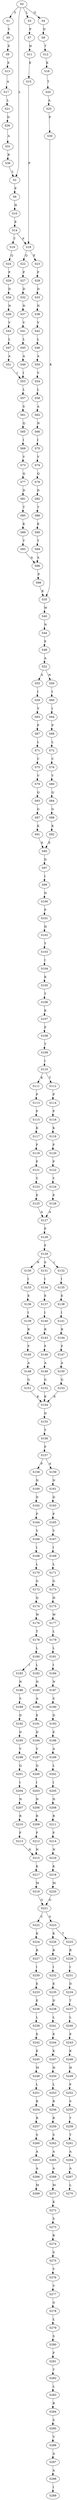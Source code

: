 strict digraph  {
	S0 -> S1 [ label = S ];
	S0 -> S2 [ label = L ];
	S0 -> S3 [ label = L ];
	S0 -> S4 [ label = Q ];
	S1 -> S5 [ label = Y ];
	S2 -> S6 [ label = P ];
	S3 -> S7 [ label = P ];
	S4 -> S8 [ label = D ];
	S5 -> S9 [ label = E ];
	S6 -> S10 [ label = H ];
	S7 -> S11 [ label = H ];
	S8 -> S12 [ label = T ];
	S9 -> S13 [ label = E ];
	S10 -> S14 [ label = E ];
	S11 -> S15 [ label = E ];
	S12 -> S16 [ label = K ];
	S13 -> S17 [ label = A ];
	S14 -> S18 [ label = P ];
	S14 -> S19 [ label = T ];
	S15 -> S18 [ label = P ];
	S16 -> S20 [ label = T ];
	S17 -> S21 [ label = L ];
	S18 -> S22 [ label = Q ];
	S18 -> S23 [ label = E ];
	S19 -> S24 [ label = Q ];
	S20 -> S25 [ label = A ];
	S21 -> S26 [ label = D ];
	S22 -> S27 [ label = P ];
	S23 -> S28 [ label = P ];
	S24 -> S29 [ label = P ];
	S25 -> S30 [ label = P ];
	S26 -> S31 [ label = A ];
	S27 -> S32 [ label = D ];
	S28 -> S33 [ label = D ];
	S29 -> S34 [ label = D ];
	S30 -> S35 [ label = K ];
	S31 -> S36 [ label = R ];
	S32 -> S37 [ label = N ];
	S33 -> S38 [ label = N ];
	S34 -> S39 [ label = N ];
	S35 -> S40 [ label = W ];
	S36 -> S2 [ label = L ];
	S37 -> S41 [ label = V ];
	S38 -> S42 [ label = V ];
	S39 -> S43 [ label = V ];
	S40 -> S44 [ label = N ];
	S41 -> S45 [ label = L ];
	S42 -> S46 [ label = L ];
	S43 -> S47 [ label = L ];
	S44 -> S48 [ label = E ];
	S45 -> S49 [ label = A ];
	S46 -> S50 [ label = A ];
	S47 -> S51 [ label = A ];
	S48 -> S52 [ label = A ];
	S49 -> S53 [ label = I ];
	S50 -> S54 [ label = V ];
	S51 -> S53 [ label = I ];
	S52 -> S55 [ label = S ];
	S52 -> S56 [ label = N ];
	S53 -> S57 [ label = L ];
	S54 -> S58 [ label = L ];
	S55 -> S59 [ label = I ];
	S56 -> S60 [ label = I ];
	S57 -> S61 [ label = S ];
	S58 -> S62 [ label = A ];
	S59 -> S63 [ label = V ];
	S60 -> S64 [ label = I ];
	S61 -> S65 [ label = Q ];
	S62 -> S66 [ label = N ];
	S63 -> S67 [ label = P ];
	S64 -> S68 [ label = P ];
	S65 -> S69 [ label = I ];
	S66 -> S70 [ label = I ];
	S67 -> S71 [ label = L ];
	S68 -> S72 [ label = L ];
	S69 -> S73 [ label = V ];
	S70 -> S74 [ label = V ];
	S71 -> S75 [ label = C ];
	S72 -> S76 [ label = C ];
	S73 -> S77 [ label = Q ];
	S74 -> S78 [ label = Q ];
	S75 -> S79 [ label = V ];
	S76 -> S80 [ label = V ];
	S77 -> S81 [ label = D ];
	S78 -> S82 [ label = D ];
	S79 -> S83 [ label = Q ];
	S80 -> S84 [ label = Q ];
	S81 -> S85 [ label = T ];
	S82 -> S86 [ label = T ];
	S83 -> S87 [ label = G ];
	S84 -> S88 [ label = G ];
	S85 -> S89 [ label = K ];
	S86 -> S90 [ label = K ];
	S87 -> S91 [ label = K ];
	S88 -> S92 [ label = K ];
	S89 -> S93 [ label = T ];
	S90 -> S94 [ label = T ];
	S91 -> S95 [ label = E ];
	S92 -> S95 [ label = E ];
	S93 -> S96 [ label = A ];
	S94 -> S96 [ label = A ];
	S95 -> S97 [ label = D ];
	S96 -> S98 [ label = P ];
	S97 -> S99 [ label = I ];
	S98 -> S35 [ label = K ];
	S99 -> S100 [ label = N ];
	S100 -> S101 [ label = P ];
	S101 -> S102 [ label = H ];
	S102 -> S103 [ label = Y ];
	S103 -> S104 [ label = I ];
	S104 -> S105 [ label = K ];
	S105 -> S106 [ label = T ];
	S106 -> S107 [ label = K ];
	S107 -> S108 [ label = F ];
	S108 -> S109 [ label = T ];
	S109 -> S110 [ label = I ];
	S110 -> S111 [ label = K ];
	S110 -> S112 [ label = T ];
	S111 -> S113 [ label = P ];
	S112 -> S114 [ label = P ];
	S113 -> S115 [ label = P ];
	S114 -> S116 [ label = P ];
	S115 -> S117 [ label = K ];
	S116 -> S118 [ label = K ];
	S117 -> S119 [ label = F ];
	S118 -> S120 [ label = F ];
	S119 -> S121 [ label = P ];
	S120 -> S122 [ label = P ];
	S121 -> S123 [ label = Y ];
	S122 -> S124 [ label = Y ];
	S123 -> S125 [ label = E ];
	S124 -> S126 [ label = E ];
	S125 -> S127 [ label = A ];
	S126 -> S127 [ label = A ];
	S127 -> S128 [ label = P ];
	S128 -> S129 [ label = F ];
	S129 -> S130 [ label = N ];
	S129 -> S131 [ label = S ];
	S129 -> S132 [ label = I ];
	S130 -> S133 [ label = I ];
	S131 -> S134 [ label = I ];
	S132 -> S135 [ label = I ];
	S133 -> S136 [ label = E ];
	S134 -> S137 [ label = E ];
	S135 -> S138 [ label = E ];
	S136 -> S139 [ label = I ];
	S137 -> S140 [ label = I ];
	S138 -> S141 [ label = I ];
	S139 -> S142 [ label = R ];
	S140 -> S143 [ label = R ];
	S141 -> S144 [ label = R ];
	S142 -> S145 [ label = F ];
	S143 -> S146 [ label = F ];
	S144 -> S147 [ label = F ];
	S145 -> S148 [ label = A ];
	S146 -> S149 [ label = A ];
	S147 -> S150 [ label = A ];
	S148 -> S151 [ label = G ];
	S149 -> S152 [ label = G ];
	S150 -> S153 [ label = G ];
	S151 -> S154 [ label = K ];
	S152 -> S154 [ label = K ];
	S153 -> S154 [ label = K ];
	S154 -> S155 [ label = D ];
	S155 -> S156 [ label = Y ];
	S156 -> S157 [ label = P ];
	S157 -> S158 [ label = P ];
	S157 -> S159 [ label = A ];
	S158 -> S160 [ label = N ];
	S159 -> S161 [ label = N ];
	S160 -> S162 [ label = D ];
	S161 -> S163 [ label = D ];
	S162 -> S164 [ label = P ];
	S163 -> S165 [ label = P ];
	S164 -> S166 [ label = V ];
	S165 -> S167 [ label = V ];
	S166 -> S168 [ label = I ];
	S167 -> S169 [ label = I ];
	S168 -> S170 [ label = L ];
	S169 -> S171 [ label = L ];
	S170 -> S172 [ label = G ];
	S171 -> S173 [ label = G ];
	S172 -> S174 [ label = Q ];
	S173 -> S175 [ label = H ];
	S174 -> S176 [ label = W ];
	S175 -> S177 [ label = W ];
	S176 -> S178 [ label = T ];
	S177 -> S179 [ label = L ];
	S178 -> S180 [ label = L ];
	S179 -> S181 [ label = L ];
	S180 -> S182 [ label = L ];
	S180 -> S183 [ label = I ];
	S181 -> S184 [ label = I ];
	S182 -> S185 [ label = N ];
	S183 -> S186 [ label = N ];
	S184 -> S187 [ label = N ];
	S185 -> S188 [ label = A ];
	S186 -> S189 [ label = S ];
	S187 -> S190 [ label = S ];
	S188 -> S191 [ label = E ];
	S189 -> S192 [ label = D ];
	S190 -> S193 [ label = D ];
	S191 -> S194 [ label = D ];
	S192 -> S195 [ label = D ];
	S193 -> S196 [ label = E ];
	S194 -> S197 [ label = V ];
	S195 -> S198 [ label = V ];
	S196 -> S199 [ label = A ];
	S197 -> S200 [ label = Q ];
	S198 -> S201 [ label = Q ];
	S199 -> S202 [ label = L ];
	S200 -> S203 [ label = I ];
	S201 -> S204 [ label = I ];
	S202 -> S205 [ label = I ];
	S203 -> S206 [ label = N ];
	S204 -> S207 [ label = N ];
	S205 -> S208 [ label = N ];
	S206 -> S209 [ label = R ];
	S207 -> S210 [ label = R ];
	S208 -> S211 [ label = R ];
	S209 -> S212 [ label = F ];
	S210 -> S213 [ label = F ];
	S211 -> S214 [ label = F ];
	S212 -> S215 [ label = N ];
	S213 -> S215 [ label = N ];
	S214 -> S216 [ label = N ];
	S215 -> S217 [ label = K ];
	S216 -> S218 [ label = K ];
	S217 -> S219 [ label = M ];
	S218 -> S220 [ label = M ];
	S219 -> S221 [ label = G ];
	S220 -> S221 [ label = G ];
	S221 -> S222 [ label = C ];
	S221 -> S223 [ label = S ];
	S222 -> S224 [ label = K ];
	S223 -> S225 [ label = T ];
	S223 -> S226 [ label = K ];
	S224 -> S227 [ label = R ];
	S225 -> S228 [ label = R ];
	S226 -> S229 [ label = R ];
	S227 -> S230 [ label = I ];
	S228 -> S231 [ label = I ];
	S229 -> S232 [ label = I ];
	S230 -> S233 [ label = E ];
	S231 -> S234 [ label = D ];
	S232 -> S235 [ label = E ];
	S233 -> S236 [ label = E ];
	S234 -> S237 [ label = T ];
	S235 -> S238 [ label = D ];
	S236 -> S239 [ label = L ];
	S237 -> S240 [ label = L ];
	S238 -> S241 [ label = L ];
	S239 -> S242 [ label = E ];
	S240 -> S243 [ label = E ];
	S241 -> S244 [ label = E ];
	S242 -> S245 [ label = K ];
	S243 -> S246 [ label = K ];
	S244 -> S247 [ label = K ];
	S245 -> S248 [ label = M ];
	S246 -> S249 [ label = H ];
	S247 -> S250 [ label = H ];
	S248 -> S251 [ label = L ];
	S249 -> S252 [ label = F ];
	S250 -> S253 [ label = L ];
	S251 -> S254 [ label = R ];
	S252 -> S255 [ label = S ];
	S253 -> S256 [ label = R ];
	S254 -> S257 [ label = R ];
	S255 -> S258 [ label = T ];
	S256 -> S259 [ label = R ];
	S257 -> S260 [ label = S ];
	S258 -> S261 [ label = T ];
	S259 -> S262 [ label = S ];
	S260 -> S263 [ label = A ];
	S261 -> S264 [ label = A ];
	S262 -> S265 [ label = A ];
	S263 -> S266 [ label = A ];
	S264 -> S267 [ label = A ];
	S265 -> S268 [ label = A ];
	S266 -> S269 [ label = M ];
	S267 -> S270 [ label = L ];
	S268 -> S271 [ label = M ];
	S271 -> S272 [ label = K ];
	S272 -> S273 [ label = S ];
	S273 -> S274 [ label = R ];
	S274 -> S275 [ label = S ];
	S275 -> S276 [ label = V ];
	S276 -> S277 [ label = V ];
	S277 -> S278 [ label = G ];
	S278 -> S279 [ label = L ];
	S279 -> S280 [ label = S ];
	S280 -> S281 [ label = F ];
	S281 -> S282 [ label = T ];
	S282 -> S283 [ label = L ];
	S283 -> S284 [ label = R ];
	S284 -> S285 [ label = S ];
	S285 -> S286 [ label = V ];
	S286 -> S287 [ label = A ];
	S287 -> S288 [ label = A ];
	S288 -> S289 [ label = I ];
}
